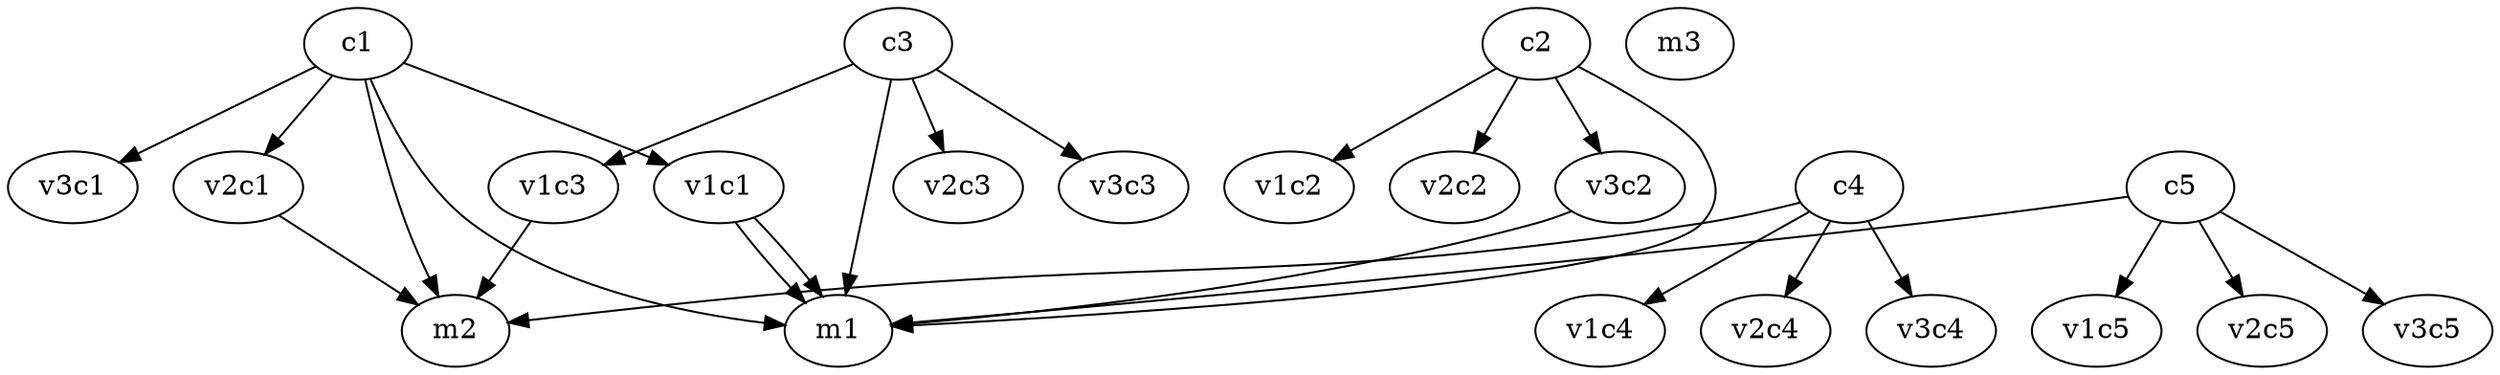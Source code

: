 digraph G {
	subgraph model {
		m1;
		m2;
		m3;
	}	
	subgraph view {
		subgraph viewsC1 {
			v1c1;
			v2c1;
			v3c1;
		}
		subgraph viewsC2 {
			v1c2;
			v2c2;
			v3c2;
		}
		subgraph viewsC3 {
			v1c3;
			v2c3;
			v3c3;
		}
		subgraph viewsC4 {
			v1c4;
			v2c4;
			v3c4;
		}
		subgraph viewsC5 {
			v1c5;
			v2c5;
			v3c5;
		}
	}
	subgraph controller {
		c1;
		c2;
		c3;
		c4;
		c5;
	}

	v1c1 -> m1;
	v2c1 -> m2;
	v3c2 -> m1;
	v1c3 -> m2;
	v1c1 -> m1;
		
	c1 -> m1;
	c1 -> m2;
	c2 -> m1;
	c3 -> m1;
	c4 -> m2;
	c5 -> m1;
	
	c1 -> v1c1;
	c1 -> v2c1;
	c1 -> v3c1;
	c2 -> v1c2;
	c2 -> v2c2;
	c2 -> v3c2;
	c3 -> v1c3;
	c3 -> v2c3;
	c3 -> v3c3;
	c4 -> v1c4;
	c4 -> v2c4;
	c4 -> v3c4;
	c5 -> v1c5;
	c5 -> v2c5;
	c5 -> v3c5;
}